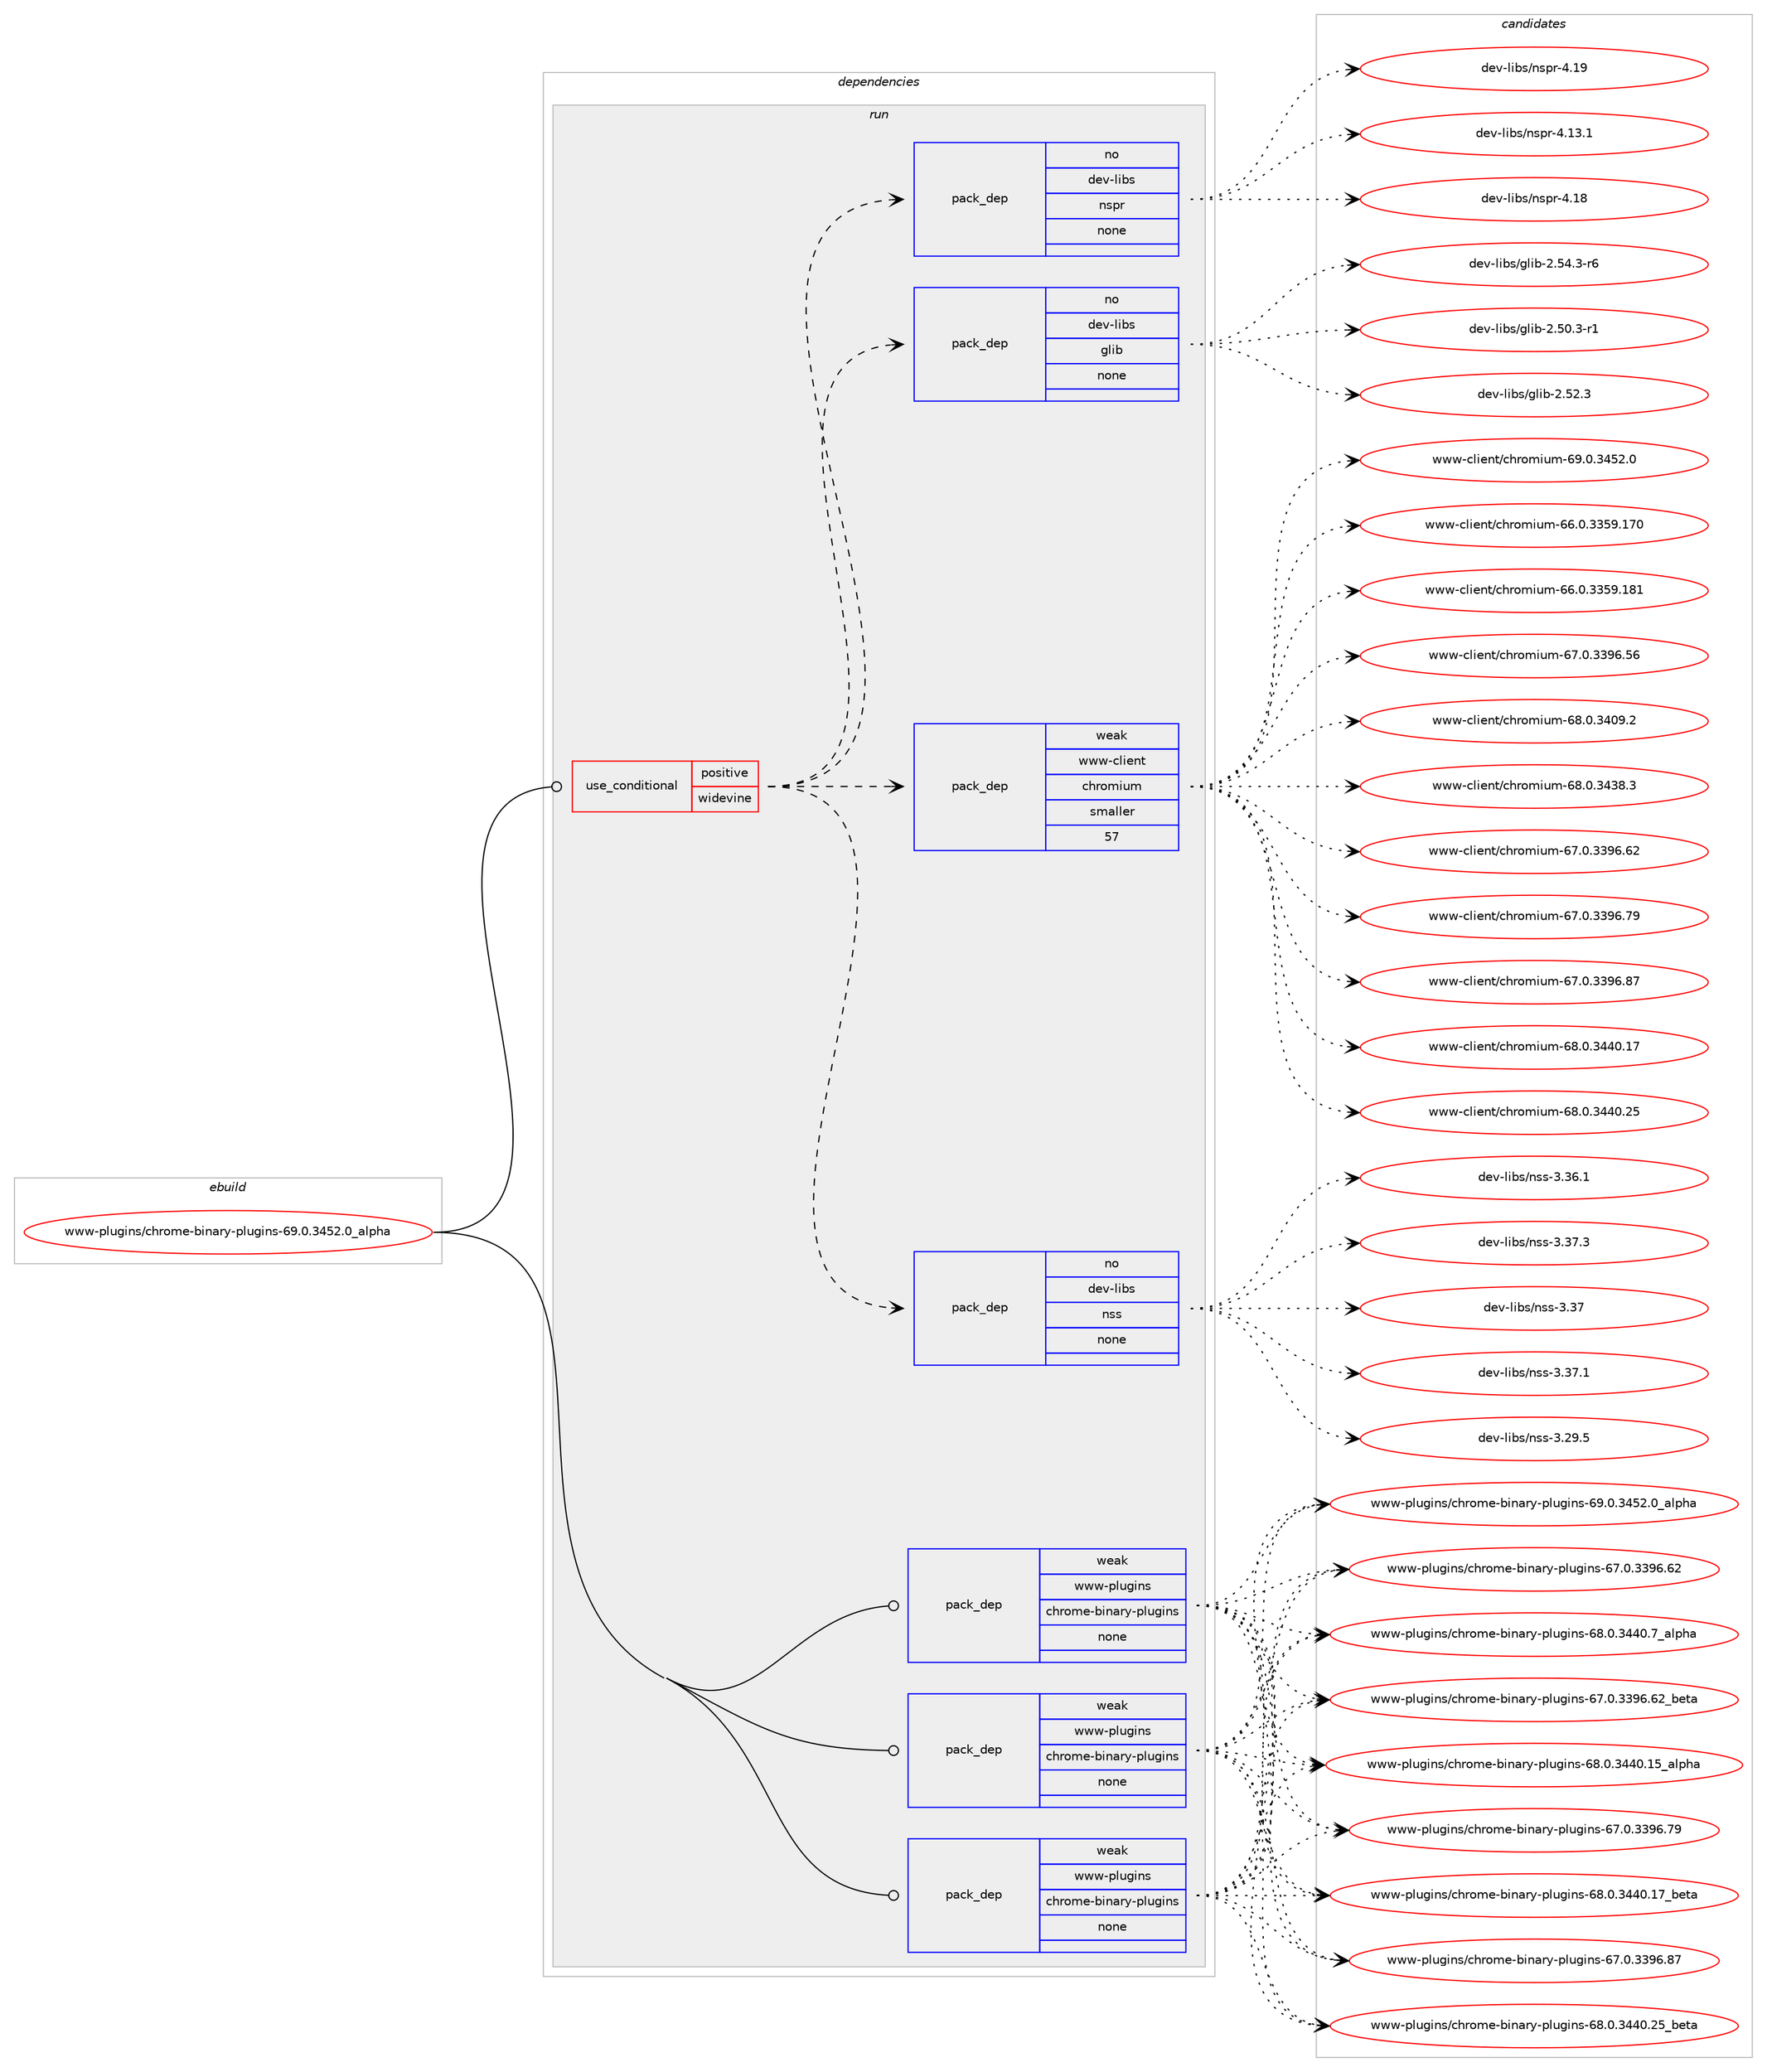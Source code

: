 digraph prolog {

# *************
# Graph options
# *************

newrank=true;
concentrate=true;
compound=true;
graph [rankdir=LR,fontname=Helvetica,fontsize=10,ranksep=1.5];#, ranksep=2.5, nodesep=0.2];
edge  [arrowhead=vee];
node  [fontname=Helvetica,fontsize=10];

# **********
# The ebuild
# **********

subgraph cluster_leftcol {
color=gray;
rank=same;
label=<<i>ebuild</i>>;
id [label="www-plugins/chrome-binary-plugins-69.0.3452.0_alpha", color=red, width=4, href="../www-plugins/chrome-binary-plugins-69.0.3452.0_alpha.svg"];
}

# ****************
# The dependencies
# ****************

subgraph cluster_midcol {
color=gray;
label=<<i>dependencies</i>>;
subgraph cluster_compile {
fillcolor="#eeeeee";
style=filled;
label=<<i>compile</i>>;
}
subgraph cluster_compileandrun {
fillcolor="#eeeeee";
style=filled;
label=<<i>compile and run</i>>;
}
subgraph cluster_run {
fillcolor="#eeeeee";
style=filled;
label=<<i>run</i>>;
subgraph cond134 {
dependency1415 [label=<<TABLE BORDER="0" CELLBORDER="1" CELLSPACING="0" CELLPADDING="4"><TR><TD ROWSPAN="3" CELLPADDING="10">use_conditional</TD></TR><TR><TD>positive</TD></TR><TR><TD>widevine</TD></TR></TABLE>>, shape=none, color=red];
subgraph pack1255 {
dependency1416 [label=<<TABLE BORDER="0" CELLBORDER="1" CELLSPACING="0" CELLPADDING="4" WIDTH="220"><TR><TD ROWSPAN="6" CELLPADDING="30">pack_dep</TD></TR><TR><TD WIDTH="110">no</TD></TR><TR><TD>dev-libs</TD></TR><TR><TD>glib</TD></TR><TR><TD>none</TD></TR><TR><TD></TD></TR></TABLE>>, shape=none, color=blue];
}
dependency1415:e -> dependency1416:w [weight=20,style="dashed",arrowhead="vee"];
subgraph pack1256 {
dependency1417 [label=<<TABLE BORDER="0" CELLBORDER="1" CELLSPACING="0" CELLPADDING="4" WIDTH="220"><TR><TD ROWSPAN="6" CELLPADDING="30">pack_dep</TD></TR><TR><TD WIDTH="110">no</TD></TR><TR><TD>dev-libs</TD></TR><TR><TD>nspr</TD></TR><TR><TD>none</TD></TR><TR><TD></TD></TR></TABLE>>, shape=none, color=blue];
}
dependency1415:e -> dependency1417:w [weight=20,style="dashed",arrowhead="vee"];
subgraph pack1257 {
dependency1418 [label=<<TABLE BORDER="0" CELLBORDER="1" CELLSPACING="0" CELLPADDING="4" WIDTH="220"><TR><TD ROWSPAN="6" CELLPADDING="30">pack_dep</TD></TR><TR><TD WIDTH="110">no</TD></TR><TR><TD>dev-libs</TD></TR><TR><TD>nss</TD></TR><TR><TD>none</TD></TR><TR><TD></TD></TR></TABLE>>, shape=none, color=blue];
}
dependency1415:e -> dependency1418:w [weight=20,style="dashed",arrowhead="vee"];
subgraph pack1258 {
dependency1419 [label=<<TABLE BORDER="0" CELLBORDER="1" CELLSPACING="0" CELLPADDING="4" WIDTH="220"><TR><TD ROWSPAN="6" CELLPADDING="30">pack_dep</TD></TR><TR><TD WIDTH="110">weak</TD></TR><TR><TD>www-client</TD></TR><TR><TD>chromium</TD></TR><TR><TD>smaller</TD></TR><TR><TD>57</TD></TR></TABLE>>, shape=none, color=blue];
}
dependency1415:e -> dependency1419:w [weight=20,style="dashed",arrowhead="vee"];
}
id:e -> dependency1415:w [weight=20,style="solid",arrowhead="odot"];
subgraph pack1259 {
dependency1420 [label=<<TABLE BORDER="0" CELLBORDER="1" CELLSPACING="0" CELLPADDING="4" WIDTH="220"><TR><TD ROWSPAN="6" CELLPADDING="30">pack_dep</TD></TR><TR><TD WIDTH="110">weak</TD></TR><TR><TD>www-plugins</TD></TR><TR><TD>chrome-binary-plugins</TD></TR><TR><TD>none</TD></TR><TR><TD></TD></TR></TABLE>>, shape=none, color=blue];
}
id:e -> dependency1420:w [weight=20,style="solid",arrowhead="odot"];
subgraph pack1260 {
dependency1421 [label=<<TABLE BORDER="0" CELLBORDER="1" CELLSPACING="0" CELLPADDING="4" WIDTH="220"><TR><TD ROWSPAN="6" CELLPADDING="30">pack_dep</TD></TR><TR><TD WIDTH="110">weak</TD></TR><TR><TD>www-plugins</TD></TR><TR><TD>chrome-binary-plugins</TD></TR><TR><TD>none</TD></TR><TR><TD></TD></TR></TABLE>>, shape=none, color=blue];
}
id:e -> dependency1421:w [weight=20,style="solid",arrowhead="odot"];
subgraph pack1261 {
dependency1422 [label=<<TABLE BORDER="0" CELLBORDER="1" CELLSPACING="0" CELLPADDING="4" WIDTH="220"><TR><TD ROWSPAN="6" CELLPADDING="30">pack_dep</TD></TR><TR><TD WIDTH="110">weak</TD></TR><TR><TD>www-plugins</TD></TR><TR><TD>chrome-binary-plugins</TD></TR><TR><TD>none</TD></TR><TR><TD></TD></TR></TABLE>>, shape=none, color=blue];
}
id:e -> dependency1422:w [weight=20,style="solid",arrowhead="odot"];
}
}

# **************
# The candidates
# **************

subgraph cluster_choices {
rank=same;
color=gray;
label=<<i>candidates</i>>;

subgraph choice1255 {
color=black;
nodesep=1;
choice10010111845108105981154710310810598455046534846514511449 [label="dev-libs/glib-2.50.3-r1", color=red, width=4,href="../dev-libs/glib-2.50.3-r1.svg"];
choice1001011184510810598115471031081059845504653504651 [label="dev-libs/glib-2.52.3", color=red, width=4,href="../dev-libs/glib-2.52.3.svg"];
choice10010111845108105981154710310810598455046535246514511454 [label="dev-libs/glib-2.54.3-r6", color=red, width=4,href="../dev-libs/glib-2.54.3-r6.svg"];
dependency1416:e -> choice10010111845108105981154710310810598455046534846514511449:w [style=dotted,weight="100"];
dependency1416:e -> choice1001011184510810598115471031081059845504653504651:w [style=dotted,weight="100"];
dependency1416:e -> choice10010111845108105981154710310810598455046535246514511454:w [style=dotted,weight="100"];
}
subgraph choice1256 {
color=black;
nodesep=1;
choice10010111845108105981154711011511211445524649514649 [label="dev-libs/nspr-4.13.1", color=red, width=4,href="../dev-libs/nspr-4.13.1.svg"];
choice1001011184510810598115471101151121144552464956 [label="dev-libs/nspr-4.18", color=red, width=4,href="../dev-libs/nspr-4.18.svg"];
choice1001011184510810598115471101151121144552464957 [label="dev-libs/nspr-4.19", color=red, width=4,href="../dev-libs/nspr-4.19.svg"];
dependency1417:e -> choice10010111845108105981154711011511211445524649514649:w [style=dotted,weight="100"];
dependency1417:e -> choice1001011184510810598115471101151121144552464956:w [style=dotted,weight="100"];
dependency1417:e -> choice1001011184510810598115471101151121144552464957:w [style=dotted,weight="100"];
}
subgraph choice1257 {
color=black;
nodesep=1;
choice1001011184510810598115471101151154551465155 [label="dev-libs/nss-3.37", color=red, width=4,href="../dev-libs/nss-3.37.svg"];
choice10010111845108105981154711011511545514651554649 [label="dev-libs/nss-3.37.1", color=red, width=4,href="../dev-libs/nss-3.37.1.svg"];
choice10010111845108105981154711011511545514650574653 [label="dev-libs/nss-3.29.5", color=red, width=4,href="../dev-libs/nss-3.29.5.svg"];
choice10010111845108105981154711011511545514651544649 [label="dev-libs/nss-3.36.1", color=red, width=4,href="../dev-libs/nss-3.36.1.svg"];
choice10010111845108105981154711011511545514651554651 [label="dev-libs/nss-3.37.3", color=red, width=4,href="../dev-libs/nss-3.37.3.svg"];
dependency1418:e -> choice1001011184510810598115471101151154551465155:w [style=dotted,weight="100"];
dependency1418:e -> choice10010111845108105981154711011511545514651554649:w [style=dotted,weight="100"];
dependency1418:e -> choice10010111845108105981154711011511545514650574653:w [style=dotted,weight="100"];
dependency1418:e -> choice10010111845108105981154711011511545514651544649:w [style=dotted,weight="100"];
dependency1418:e -> choice10010111845108105981154711011511545514651554651:w [style=dotted,weight="100"];
}
subgraph choice1258 {
color=black;
nodesep=1;
choice119119119459910810510111011647991041141111091051171094554544648465151535746495548 [label="www-client/chromium-66.0.3359.170", color=red, width=4,href="../www-client/chromium-66.0.3359.170.svg"];
choice119119119459910810510111011647991041141111091051171094554544648465151535746495649 [label="www-client/chromium-66.0.3359.181", color=red, width=4,href="../www-client/chromium-66.0.3359.181.svg"];
choice1191191194599108105101110116479910411411110910511710945545546484651515754465354 [label="www-client/chromium-67.0.3396.56", color=red, width=4,href="../www-client/chromium-67.0.3396.56.svg"];
choice11911911945991081051011101164799104114111109105117109455456464846515248574650 [label="www-client/chromium-68.0.3409.2", color=red, width=4,href="../www-client/chromium-68.0.3409.2.svg"];
choice11911911945991081051011101164799104114111109105117109455456464846515251564651 [label="www-client/chromium-68.0.3438.3", color=red, width=4,href="../www-client/chromium-68.0.3438.3.svg"];
choice1191191194599108105101110116479910411411110910511710945545546484651515754465450 [label="www-client/chromium-67.0.3396.62", color=red, width=4,href="../www-client/chromium-67.0.3396.62.svg"];
choice1191191194599108105101110116479910411411110910511710945545546484651515754465557 [label="www-client/chromium-67.0.3396.79", color=red, width=4,href="../www-client/chromium-67.0.3396.79.svg"];
choice1191191194599108105101110116479910411411110910511710945545546484651515754465655 [label="www-client/chromium-67.0.3396.87", color=red, width=4,href="../www-client/chromium-67.0.3396.87.svg"];
choice1191191194599108105101110116479910411411110910511710945545646484651525248464955 [label="www-client/chromium-68.0.3440.17", color=red, width=4,href="../www-client/chromium-68.0.3440.17.svg"];
choice1191191194599108105101110116479910411411110910511710945545646484651525248465053 [label="www-client/chromium-68.0.3440.25", color=red, width=4,href="../www-client/chromium-68.0.3440.25.svg"];
choice11911911945991081051011101164799104114111109105117109455457464846515253504648 [label="www-client/chromium-69.0.3452.0", color=red, width=4,href="../www-client/chromium-69.0.3452.0.svg"];
dependency1419:e -> choice119119119459910810510111011647991041141111091051171094554544648465151535746495548:w [style=dotted,weight="100"];
dependency1419:e -> choice119119119459910810510111011647991041141111091051171094554544648465151535746495649:w [style=dotted,weight="100"];
dependency1419:e -> choice1191191194599108105101110116479910411411110910511710945545546484651515754465354:w [style=dotted,weight="100"];
dependency1419:e -> choice11911911945991081051011101164799104114111109105117109455456464846515248574650:w [style=dotted,weight="100"];
dependency1419:e -> choice11911911945991081051011101164799104114111109105117109455456464846515251564651:w [style=dotted,weight="100"];
dependency1419:e -> choice1191191194599108105101110116479910411411110910511710945545546484651515754465450:w [style=dotted,weight="100"];
dependency1419:e -> choice1191191194599108105101110116479910411411110910511710945545546484651515754465557:w [style=dotted,weight="100"];
dependency1419:e -> choice1191191194599108105101110116479910411411110910511710945545546484651515754465655:w [style=dotted,weight="100"];
dependency1419:e -> choice1191191194599108105101110116479910411411110910511710945545646484651525248464955:w [style=dotted,weight="100"];
dependency1419:e -> choice1191191194599108105101110116479910411411110910511710945545646484651525248465053:w [style=dotted,weight="100"];
dependency1419:e -> choice11911911945991081051011101164799104114111109105117109455457464846515253504648:w [style=dotted,weight="100"];
}
subgraph choice1259 {
color=black;
nodesep=1;
choice1191191194511210811710310511011547991041141111091014598105110971141214511210811710310511011545545546484651515754465450 [label="www-plugins/chrome-binary-plugins-67.0.3396.62", color=red, width=4,href="../www-plugins/chrome-binary-plugins-67.0.3396.62.svg"];
choice11911911945112108117103105110115479910411411110910145981051109711412145112108117103105110115455456464846515252484655959710811210497 [label="www-plugins/chrome-binary-plugins-68.0.3440.7_alpha", color=red, width=4,href="../www-plugins/chrome-binary-plugins-68.0.3440.7_alpha.svg"];
choice1191191194511210811710310511011547991041141111091014598105110971141214511210811710310511011545545546484651515754465450959810111697 [label="www-plugins/chrome-binary-plugins-67.0.3396.62_beta", color=red, width=4,href="../www-plugins/chrome-binary-plugins-67.0.3396.62_beta.svg"];
choice1191191194511210811710310511011547991041141111091014598105110971141214511210811710310511011545545646484651525248464953959710811210497 [label="www-plugins/chrome-binary-plugins-68.0.3440.15_alpha", color=red, width=4,href="../www-plugins/chrome-binary-plugins-68.0.3440.15_alpha.svg"];
choice1191191194511210811710310511011547991041141111091014598105110971141214511210811710310511011545545546484651515754465557 [label="www-plugins/chrome-binary-plugins-67.0.3396.79", color=red, width=4,href="../www-plugins/chrome-binary-plugins-67.0.3396.79.svg"];
choice1191191194511210811710310511011547991041141111091014598105110971141214511210811710310511011545545646484651525248464955959810111697 [label="www-plugins/chrome-binary-plugins-68.0.3440.17_beta", color=red, width=4,href="../www-plugins/chrome-binary-plugins-68.0.3440.17_beta.svg"];
choice1191191194511210811710310511011547991041141111091014598105110971141214511210811710310511011545545546484651515754465655 [label="www-plugins/chrome-binary-plugins-67.0.3396.87", color=red, width=4,href="../www-plugins/chrome-binary-plugins-67.0.3396.87.svg"];
choice1191191194511210811710310511011547991041141111091014598105110971141214511210811710310511011545545646484651525248465053959810111697 [label="www-plugins/chrome-binary-plugins-68.0.3440.25_beta", color=red, width=4,href="../www-plugins/chrome-binary-plugins-68.0.3440.25_beta.svg"];
choice11911911945112108117103105110115479910411411110910145981051109711412145112108117103105110115455457464846515253504648959710811210497 [label="www-plugins/chrome-binary-plugins-69.0.3452.0_alpha", color=red, width=4,href="../www-plugins/chrome-binary-plugins-69.0.3452.0_alpha.svg"];
dependency1420:e -> choice1191191194511210811710310511011547991041141111091014598105110971141214511210811710310511011545545546484651515754465450:w [style=dotted,weight="100"];
dependency1420:e -> choice11911911945112108117103105110115479910411411110910145981051109711412145112108117103105110115455456464846515252484655959710811210497:w [style=dotted,weight="100"];
dependency1420:e -> choice1191191194511210811710310511011547991041141111091014598105110971141214511210811710310511011545545546484651515754465450959810111697:w [style=dotted,weight="100"];
dependency1420:e -> choice1191191194511210811710310511011547991041141111091014598105110971141214511210811710310511011545545646484651525248464953959710811210497:w [style=dotted,weight="100"];
dependency1420:e -> choice1191191194511210811710310511011547991041141111091014598105110971141214511210811710310511011545545546484651515754465557:w [style=dotted,weight="100"];
dependency1420:e -> choice1191191194511210811710310511011547991041141111091014598105110971141214511210811710310511011545545646484651525248464955959810111697:w [style=dotted,weight="100"];
dependency1420:e -> choice1191191194511210811710310511011547991041141111091014598105110971141214511210811710310511011545545546484651515754465655:w [style=dotted,weight="100"];
dependency1420:e -> choice1191191194511210811710310511011547991041141111091014598105110971141214511210811710310511011545545646484651525248465053959810111697:w [style=dotted,weight="100"];
dependency1420:e -> choice11911911945112108117103105110115479910411411110910145981051109711412145112108117103105110115455457464846515253504648959710811210497:w [style=dotted,weight="100"];
}
subgraph choice1260 {
color=black;
nodesep=1;
choice1191191194511210811710310511011547991041141111091014598105110971141214511210811710310511011545545546484651515754465450 [label="www-plugins/chrome-binary-plugins-67.0.3396.62", color=red, width=4,href="../www-plugins/chrome-binary-plugins-67.0.3396.62.svg"];
choice11911911945112108117103105110115479910411411110910145981051109711412145112108117103105110115455456464846515252484655959710811210497 [label="www-plugins/chrome-binary-plugins-68.0.3440.7_alpha", color=red, width=4,href="../www-plugins/chrome-binary-plugins-68.0.3440.7_alpha.svg"];
choice1191191194511210811710310511011547991041141111091014598105110971141214511210811710310511011545545546484651515754465450959810111697 [label="www-plugins/chrome-binary-plugins-67.0.3396.62_beta", color=red, width=4,href="../www-plugins/chrome-binary-plugins-67.0.3396.62_beta.svg"];
choice1191191194511210811710310511011547991041141111091014598105110971141214511210811710310511011545545646484651525248464953959710811210497 [label="www-plugins/chrome-binary-plugins-68.0.3440.15_alpha", color=red, width=4,href="../www-plugins/chrome-binary-plugins-68.0.3440.15_alpha.svg"];
choice1191191194511210811710310511011547991041141111091014598105110971141214511210811710310511011545545546484651515754465557 [label="www-plugins/chrome-binary-plugins-67.0.3396.79", color=red, width=4,href="../www-plugins/chrome-binary-plugins-67.0.3396.79.svg"];
choice1191191194511210811710310511011547991041141111091014598105110971141214511210811710310511011545545646484651525248464955959810111697 [label="www-plugins/chrome-binary-plugins-68.0.3440.17_beta", color=red, width=4,href="../www-plugins/chrome-binary-plugins-68.0.3440.17_beta.svg"];
choice1191191194511210811710310511011547991041141111091014598105110971141214511210811710310511011545545546484651515754465655 [label="www-plugins/chrome-binary-plugins-67.0.3396.87", color=red, width=4,href="../www-plugins/chrome-binary-plugins-67.0.3396.87.svg"];
choice1191191194511210811710310511011547991041141111091014598105110971141214511210811710310511011545545646484651525248465053959810111697 [label="www-plugins/chrome-binary-plugins-68.0.3440.25_beta", color=red, width=4,href="../www-plugins/chrome-binary-plugins-68.0.3440.25_beta.svg"];
choice11911911945112108117103105110115479910411411110910145981051109711412145112108117103105110115455457464846515253504648959710811210497 [label="www-plugins/chrome-binary-plugins-69.0.3452.0_alpha", color=red, width=4,href="../www-plugins/chrome-binary-plugins-69.0.3452.0_alpha.svg"];
dependency1421:e -> choice1191191194511210811710310511011547991041141111091014598105110971141214511210811710310511011545545546484651515754465450:w [style=dotted,weight="100"];
dependency1421:e -> choice11911911945112108117103105110115479910411411110910145981051109711412145112108117103105110115455456464846515252484655959710811210497:w [style=dotted,weight="100"];
dependency1421:e -> choice1191191194511210811710310511011547991041141111091014598105110971141214511210811710310511011545545546484651515754465450959810111697:w [style=dotted,weight="100"];
dependency1421:e -> choice1191191194511210811710310511011547991041141111091014598105110971141214511210811710310511011545545646484651525248464953959710811210497:w [style=dotted,weight="100"];
dependency1421:e -> choice1191191194511210811710310511011547991041141111091014598105110971141214511210811710310511011545545546484651515754465557:w [style=dotted,weight="100"];
dependency1421:e -> choice1191191194511210811710310511011547991041141111091014598105110971141214511210811710310511011545545646484651525248464955959810111697:w [style=dotted,weight="100"];
dependency1421:e -> choice1191191194511210811710310511011547991041141111091014598105110971141214511210811710310511011545545546484651515754465655:w [style=dotted,weight="100"];
dependency1421:e -> choice1191191194511210811710310511011547991041141111091014598105110971141214511210811710310511011545545646484651525248465053959810111697:w [style=dotted,weight="100"];
dependency1421:e -> choice11911911945112108117103105110115479910411411110910145981051109711412145112108117103105110115455457464846515253504648959710811210497:w [style=dotted,weight="100"];
}
subgraph choice1261 {
color=black;
nodesep=1;
choice1191191194511210811710310511011547991041141111091014598105110971141214511210811710310511011545545546484651515754465450 [label="www-plugins/chrome-binary-plugins-67.0.3396.62", color=red, width=4,href="../www-plugins/chrome-binary-plugins-67.0.3396.62.svg"];
choice11911911945112108117103105110115479910411411110910145981051109711412145112108117103105110115455456464846515252484655959710811210497 [label="www-plugins/chrome-binary-plugins-68.0.3440.7_alpha", color=red, width=4,href="../www-plugins/chrome-binary-plugins-68.0.3440.7_alpha.svg"];
choice1191191194511210811710310511011547991041141111091014598105110971141214511210811710310511011545545546484651515754465450959810111697 [label="www-plugins/chrome-binary-plugins-67.0.3396.62_beta", color=red, width=4,href="../www-plugins/chrome-binary-plugins-67.0.3396.62_beta.svg"];
choice1191191194511210811710310511011547991041141111091014598105110971141214511210811710310511011545545646484651525248464953959710811210497 [label="www-plugins/chrome-binary-plugins-68.0.3440.15_alpha", color=red, width=4,href="../www-plugins/chrome-binary-plugins-68.0.3440.15_alpha.svg"];
choice1191191194511210811710310511011547991041141111091014598105110971141214511210811710310511011545545546484651515754465557 [label="www-plugins/chrome-binary-plugins-67.0.3396.79", color=red, width=4,href="../www-plugins/chrome-binary-plugins-67.0.3396.79.svg"];
choice1191191194511210811710310511011547991041141111091014598105110971141214511210811710310511011545545646484651525248464955959810111697 [label="www-plugins/chrome-binary-plugins-68.0.3440.17_beta", color=red, width=4,href="../www-plugins/chrome-binary-plugins-68.0.3440.17_beta.svg"];
choice1191191194511210811710310511011547991041141111091014598105110971141214511210811710310511011545545546484651515754465655 [label="www-plugins/chrome-binary-plugins-67.0.3396.87", color=red, width=4,href="../www-plugins/chrome-binary-plugins-67.0.3396.87.svg"];
choice1191191194511210811710310511011547991041141111091014598105110971141214511210811710310511011545545646484651525248465053959810111697 [label="www-plugins/chrome-binary-plugins-68.0.3440.25_beta", color=red, width=4,href="../www-plugins/chrome-binary-plugins-68.0.3440.25_beta.svg"];
choice11911911945112108117103105110115479910411411110910145981051109711412145112108117103105110115455457464846515253504648959710811210497 [label="www-plugins/chrome-binary-plugins-69.0.3452.0_alpha", color=red, width=4,href="../www-plugins/chrome-binary-plugins-69.0.3452.0_alpha.svg"];
dependency1422:e -> choice1191191194511210811710310511011547991041141111091014598105110971141214511210811710310511011545545546484651515754465450:w [style=dotted,weight="100"];
dependency1422:e -> choice11911911945112108117103105110115479910411411110910145981051109711412145112108117103105110115455456464846515252484655959710811210497:w [style=dotted,weight="100"];
dependency1422:e -> choice1191191194511210811710310511011547991041141111091014598105110971141214511210811710310511011545545546484651515754465450959810111697:w [style=dotted,weight="100"];
dependency1422:e -> choice1191191194511210811710310511011547991041141111091014598105110971141214511210811710310511011545545646484651525248464953959710811210497:w [style=dotted,weight="100"];
dependency1422:e -> choice1191191194511210811710310511011547991041141111091014598105110971141214511210811710310511011545545546484651515754465557:w [style=dotted,weight="100"];
dependency1422:e -> choice1191191194511210811710310511011547991041141111091014598105110971141214511210811710310511011545545646484651525248464955959810111697:w [style=dotted,weight="100"];
dependency1422:e -> choice1191191194511210811710310511011547991041141111091014598105110971141214511210811710310511011545545546484651515754465655:w [style=dotted,weight="100"];
dependency1422:e -> choice1191191194511210811710310511011547991041141111091014598105110971141214511210811710310511011545545646484651525248465053959810111697:w [style=dotted,weight="100"];
dependency1422:e -> choice11911911945112108117103105110115479910411411110910145981051109711412145112108117103105110115455457464846515253504648959710811210497:w [style=dotted,weight="100"];
}
}

}
